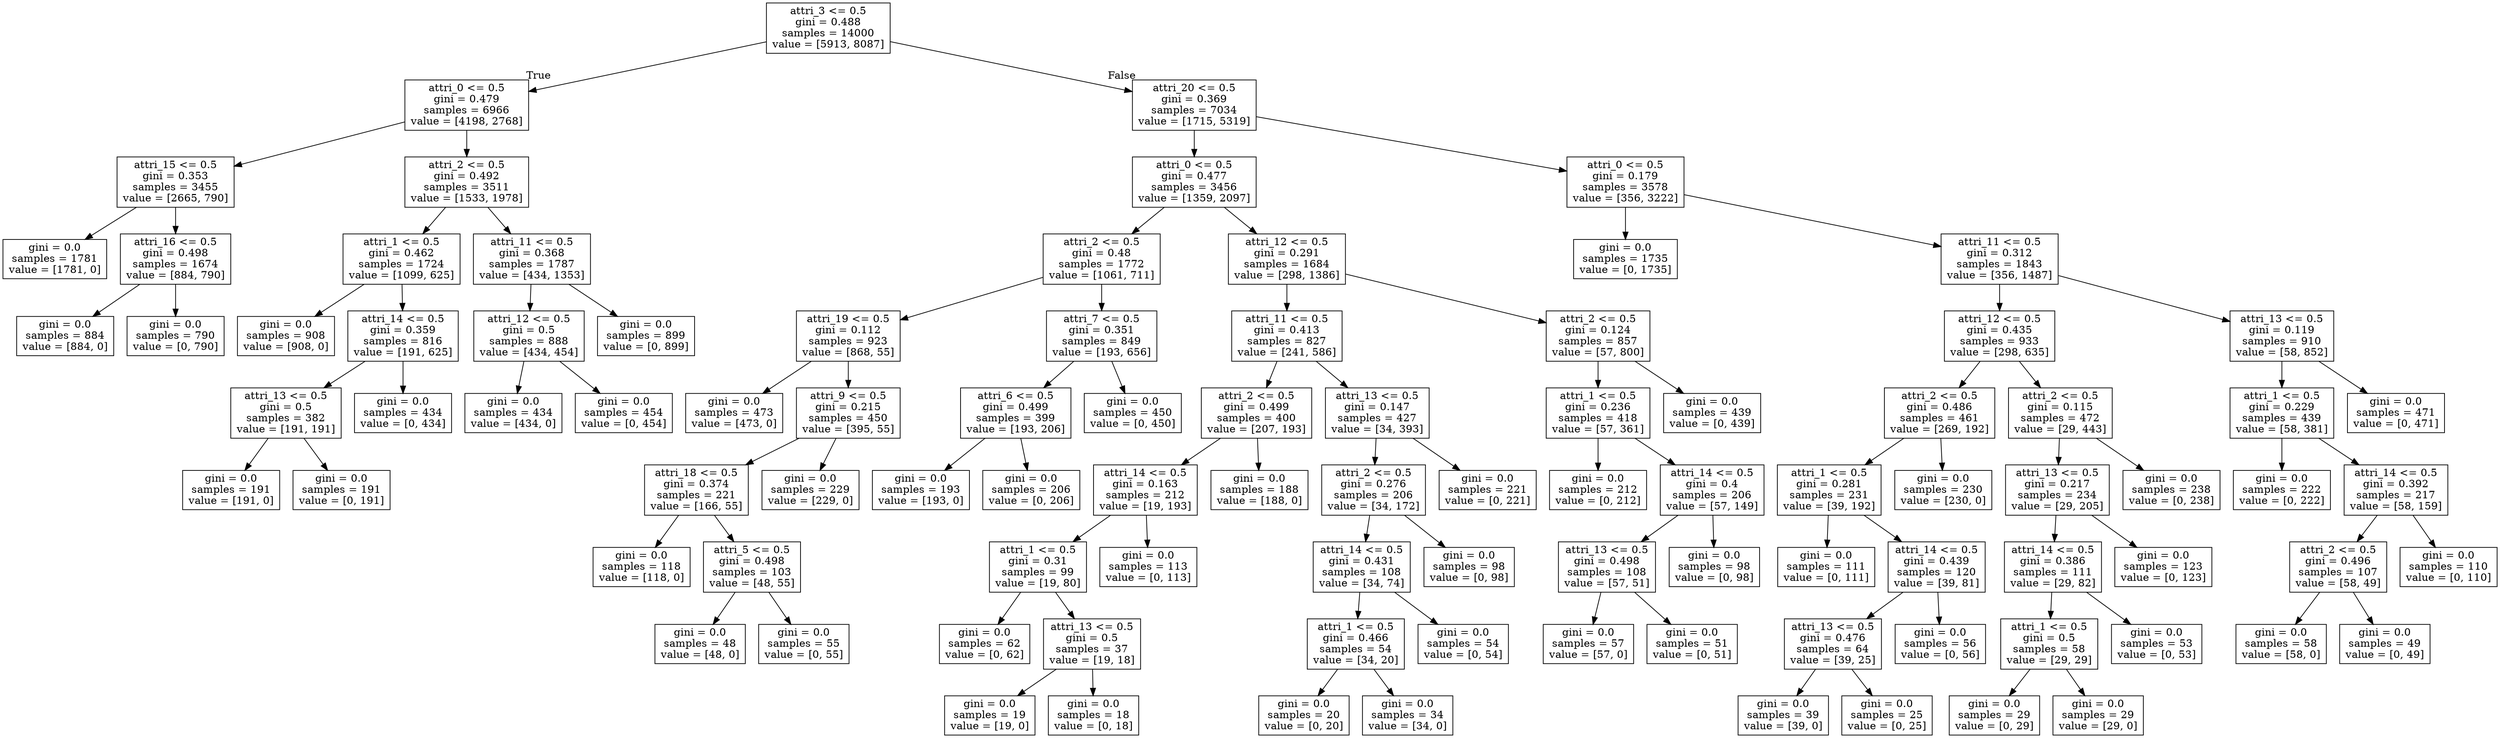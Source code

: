 digraph Tree {
node [shape=box] ;
0 [label="attri_3 <= 0.5\ngini = 0.488\nsamples = 14000\nvalue = [5913, 8087]"] ;
1 [label="attri_0 <= 0.5\ngini = 0.479\nsamples = 6966\nvalue = [4198, 2768]"] ;
0 -> 1 [labeldistance=2.5, labelangle=45, headlabel="True"] ;
2 [label="attri_15 <= 0.5\ngini = 0.353\nsamples = 3455\nvalue = [2665, 790]"] ;
1 -> 2 ;
3 [label="gini = 0.0\nsamples = 1781\nvalue = [1781, 0]"] ;
2 -> 3 ;
4 [label="attri_16 <= 0.5\ngini = 0.498\nsamples = 1674\nvalue = [884, 790]"] ;
2 -> 4 ;
5 [label="gini = 0.0\nsamples = 884\nvalue = [884, 0]"] ;
4 -> 5 ;
6 [label="gini = 0.0\nsamples = 790\nvalue = [0, 790]"] ;
4 -> 6 ;
7 [label="attri_2 <= 0.5\ngini = 0.492\nsamples = 3511\nvalue = [1533, 1978]"] ;
1 -> 7 ;
8 [label="attri_1 <= 0.5\ngini = 0.462\nsamples = 1724\nvalue = [1099, 625]"] ;
7 -> 8 ;
9 [label="gini = 0.0\nsamples = 908\nvalue = [908, 0]"] ;
8 -> 9 ;
10 [label="attri_14 <= 0.5\ngini = 0.359\nsamples = 816\nvalue = [191, 625]"] ;
8 -> 10 ;
11 [label="attri_13 <= 0.5\ngini = 0.5\nsamples = 382\nvalue = [191, 191]"] ;
10 -> 11 ;
12 [label="gini = 0.0\nsamples = 191\nvalue = [191, 0]"] ;
11 -> 12 ;
13 [label="gini = 0.0\nsamples = 191\nvalue = [0, 191]"] ;
11 -> 13 ;
14 [label="gini = 0.0\nsamples = 434\nvalue = [0, 434]"] ;
10 -> 14 ;
15 [label="attri_11 <= 0.5\ngini = 0.368\nsamples = 1787\nvalue = [434, 1353]"] ;
7 -> 15 ;
16 [label="attri_12 <= 0.5\ngini = 0.5\nsamples = 888\nvalue = [434, 454]"] ;
15 -> 16 ;
17 [label="gini = 0.0\nsamples = 434\nvalue = [434, 0]"] ;
16 -> 17 ;
18 [label="gini = 0.0\nsamples = 454\nvalue = [0, 454]"] ;
16 -> 18 ;
19 [label="gini = 0.0\nsamples = 899\nvalue = [0, 899]"] ;
15 -> 19 ;
20 [label="attri_20 <= 0.5\ngini = 0.369\nsamples = 7034\nvalue = [1715, 5319]"] ;
0 -> 20 [labeldistance=2.5, labelangle=-45, headlabel="False"] ;
21 [label="attri_0 <= 0.5\ngini = 0.477\nsamples = 3456\nvalue = [1359, 2097]"] ;
20 -> 21 ;
22 [label="attri_2 <= 0.5\ngini = 0.48\nsamples = 1772\nvalue = [1061, 711]"] ;
21 -> 22 ;
23 [label="attri_19 <= 0.5\ngini = 0.112\nsamples = 923\nvalue = [868, 55]"] ;
22 -> 23 ;
24 [label="gini = 0.0\nsamples = 473\nvalue = [473, 0]"] ;
23 -> 24 ;
25 [label="attri_9 <= 0.5\ngini = 0.215\nsamples = 450\nvalue = [395, 55]"] ;
23 -> 25 ;
26 [label="attri_18 <= 0.5\ngini = 0.374\nsamples = 221\nvalue = [166, 55]"] ;
25 -> 26 ;
27 [label="gini = 0.0\nsamples = 118\nvalue = [118, 0]"] ;
26 -> 27 ;
28 [label="attri_5 <= 0.5\ngini = 0.498\nsamples = 103\nvalue = [48, 55]"] ;
26 -> 28 ;
29 [label="gini = 0.0\nsamples = 48\nvalue = [48, 0]"] ;
28 -> 29 ;
30 [label="gini = 0.0\nsamples = 55\nvalue = [0, 55]"] ;
28 -> 30 ;
31 [label="gini = 0.0\nsamples = 229\nvalue = [229, 0]"] ;
25 -> 31 ;
32 [label="attri_7 <= 0.5\ngini = 0.351\nsamples = 849\nvalue = [193, 656]"] ;
22 -> 32 ;
33 [label="attri_6 <= 0.5\ngini = 0.499\nsamples = 399\nvalue = [193, 206]"] ;
32 -> 33 ;
34 [label="gini = 0.0\nsamples = 193\nvalue = [193, 0]"] ;
33 -> 34 ;
35 [label="gini = 0.0\nsamples = 206\nvalue = [0, 206]"] ;
33 -> 35 ;
36 [label="gini = 0.0\nsamples = 450\nvalue = [0, 450]"] ;
32 -> 36 ;
37 [label="attri_12 <= 0.5\ngini = 0.291\nsamples = 1684\nvalue = [298, 1386]"] ;
21 -> 37 ;
38 [label="attri_11 <= 0.5\ngini = 0.413\nsamples = 827\nvalue = [241, 586]"] ;
37 -> 38 ;
39 [label="attri_2 <= 0.5\ngini = 0.499\nsamples = 400\nvalue = [207, 193]"] ;
38 -> 39 ;
40 [label="attri_14 <= 0.5\ngini = 0.163\nsamples = 212\nvalue = [19, 193]"] ;
39 -> 40 ;
41 [label="attri_1 <= 0.5\ngini = 0.31\nsamples = 99\nvalue = [19, 80]"] ;
40 -> 41 ;
42 [label="gini = 0.0\nsamples = 62\nvalue = [0, 62]"] ;
41 -> 42 ;
43 [label="attri_13 <= 0.5\ngini = 0.5\nsamples = 37\nvalue = [19, 18]"] ;
41 -> 43 ;
44 [label="gini = 0.0\nsamples = 19\nvalue = [19, 0]"] ;
43 -> 44 ;
45 [label="gini = 0.0\nsamples = 18\nvalue = [0, 18]"] ;
43 -> 45 ;
46 [label="gini = 0.0\nsamples = 113\nvalue = [0, 113]"] ;
40 -> 46 ;
47 [label="gini = 0.0\nsamples = 188\nvalue = [188, 0]"] ;
39 -> 47 ;
48 [label="attri_13 <= 0.5\ngini = 0.147\nsamples = 427\nvalue = [34, 393]"] ;
38 -> 48 ;
49 [label="attri_2 <= 0.5\ngini = 0.276\nsamples = 206\nvalue = [34, 172]"] ;
48 -> 49 ;
50 [label="attri_14 <= 0.5\ngini = 0.431\nsamples = 108\nvalue = [34, 74]"] ;
49 -> 50 ;
51 [label="attri_1 <= 0.5\ngini = 0.466\nsamples = 54\nvalue = [34, 20]"] ;
50 -> 51 ;
52 [label="gini = 0.0\nsamples = 20\nvalue = [0, 20]"] ;
51 -> 52 ;
53 [label="gini = 0.0\nsamples = 34\nvalue = [34, 0]"] ;
51 -> 53 ;
54 [label="gini = 0.0\nsamples = 54\nvalue = [0, 54]"] ;
50 -> 54 ;
55 [label="gini = 0.0\nsamples = 98\nvalue = [0, 98]"] ;
49 -> 55 ;
56 [label="gini = 0.0\nsamples = 221\nvalue = [0, 221]"] ;
48 -> 56 ;
57 [label="attri_2 <= 0.5\ngini = 0.124\nsamples = 857\nvalue = [57, 800]"] ;
37 -> 57 ;
58 [label="attri_1 <= 0.5\ngini = 0.236\nsamples = 418\nvalue = [57, 361]"] ;
57 -> 58 ;
59 [label="gini = 0.0\nsamples = 212\nvalue = [0, 212]"] ;
58 -> 59 ;
60 [label="attri_14 <= 0.5\ngini = 0.4\nsamples = 206\nvalue = [57, 149]"] ;
58 -> 60 ;
61 [label="attri_13 <= 0.5\ngini = 0.498\nsamples = 108\nvalue = [57, 51]"] ;
60 -> 61 ;
62 [label="gini = 0.0\nsamples = 57\nvalue = [57, 0]"] ;
61 -> 62 ;
63 [label="gini = 0.0\nsamples = 51\nvalue = [0, 51]"] ;
61 -> 63 ;
64 [label="gini = 0.0\nsamples = 98\nvalue = [0, 98]"] ;
60 -> 64 ;
65 [label="gini = 0.0\nsamples = 439\nvalue = [0, 439]"] ;
57 -> 65 ;
66 [label="attri_0 <= 0.5\ngini = 0.179\nsamples = 3578\nvalue = [356, 3222]"] ;
20 -> 66 ;
67 [label="gini = 0.0\nsamples = 1735\nvalue = [0, 1735]"] ;
66 -> 67 ;
68 [label="attri_11 <= 0.5\ngini = 0.312\nsamples = 1843\nvalue = [356, 1487]"] ;
66 -> 68 ;
69 [label="attri_12 <= 0.5\ngini = 0.435\nsamples = 933\nvalue = [298, 635]"] ;
68 -> 69 ;
70 [label="attri_2 <= 0.5\ngini = 0.486\nsamples = 461\nvalue = [269, 192]"] ;
69 -> 70 ;
71 [label="attri_1 <= 0.5\ngini = 0.281\nsamples = 231\nvalue = [39, 192]"] ;
70 -> 71 ;
72 [label="gini = 0.0\nsamples = 111\nvalue = [0, 111]"] ;
71 -> 72 ;
73 [label="attri_14 <= 0.5\ngini = 0.439\nsamples = 120\nvalue = [39, 81]"] ;
71 -> 73 ;
74 [label="attri_13 <= 0.5\ngini = 0.476\nsamples = 64\nvalue = [39, 25]"] ;
73 -> 74 ;
75 [label="gini = 0.0\nsamples = 39\nvalue = [39, 0]"] ;
74 -> 75 ;
76 [label="gini = 0.0\nsamples = 25\nvalue = [0, 25]"] ;
74 -> 76 ;
77 [label="gini = 0.0\nsamples = 56\nvalue = [0, 56]"] ;
73 -> 77 ;
78 [label="gini = 0.0\nsamples = 230\nvalue = [230, 0]"] ;
70 -> 78 ;
79 [label="attri_2 <= 0.5\ngini = 0.115\nsamples = 472\nvalue = [29, 443]"] ;
69 -> 79 ;
80 [label="attri_13 <= 0.5\ngini = 0.217\nsamples = 234\nvalue = [29, 205]"] ;
79 -> 80 ;
81 [label="attri_14 <= 0.5\ngini = 0.386\nsamples = 111\nvalue = [29, 82]"] ;
80 -> 81 ;
82 [label="attri_1 <= 0.5\ngini = 0.5\nsamples = 58\nvalue = [29, 29]"] ;
81 -> 82 ;
83 [label="gini = 0.0\nsamples = 29\nvalue = [0, 29]"] ;
82 -> 83 ;
84 [label="gini = 0.0\nsamples = 29\nvalue = [29, 0]"] ;
82 -> 84 ;
85 [label="gini = 0.0\nsamples = 53\nvalue = [0, 53]"] ;
81 -> 85 ;
86 [label="gini = 0.0\nsamples = 123\nvalue = [0, 123]"] ;
80 -> 86 ;
87 [label="gini = 0.0\nsamples = 238\nvalue = [0, 238]"] ;
79 -> 87 ;
88 [label="attri_13 <= 0.5\ngini = 0.119\nsamples = 910\nvalue = [58, 852]"] ;
68 -> 88 ;
89 [label="attri_1 <= 0.5\ngini = 0.229\nsamples = 439\nvalue = [58, 381]"] ;
88 -> 89 ;
90 [label="gini = 0.0\nsamples = 222\nvalue = [0, 222]"] ;
89 -> 90 ;
91 [label="attri_14 <= 0.5\ngini = 0.392\nsamples = 217\nvalue = [58, 159]"] ;
89 -> 91 ;
92 [label="attri_2 <= 0.5\ngini = 0.496\nsamples = 107\nvalue = [58, 49]"] ;
91 -> 92 ;
93 [label="gini = 0.0\nsamples = 58\nvalue = [58, 0]"] ;
92 -> 93 ;
94 [label="gini = 0.0\nsamples = 49\nvalue = [0, 49]"] ;
92 -> 94 ;
95 [label="gini = 0.0\nsamples = 110\nvalue = [0, 110]"] ;
91 -> 95 ;
96 [label="gini = 0.0\nsamples = 471\nvalue = [0, 471]"] ;
88 -> 96 ;
}